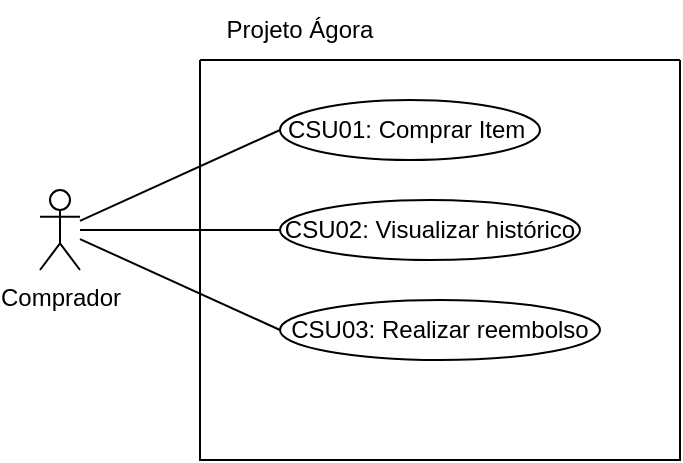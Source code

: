 <mxfile version="20.4.0" type="github" pages="3">
  <diagram id="rrkDkE5E40T_uh_sfdIn" name="CompradorUseCases">
    <mxGraphModel dx="1108" dy="482" grid="1" gridSize="10" guides="1" tooltips="1" connect="1" arrows="1" fold="1" page="1" pageScale="1" pageWidth="827" pageHeight="1169" math="0" shadow="0">
      <root>
        <mxCell id="0" />
        <mxCell id="1" parent="0" />
        <mxCell id="MyWpFqUBvWVRNcMNB60x-1" value="Comprador" style="shape=umlActor;verticalLabelPosition=bottom;verticalAlign=top;html=1;outlineConnect=0;" parent="1" vertex="1">
          <mxGeometry x="40" y="105" width="20" height="40" as="geometry" />
        </mxCell>
        <mxCell id="MyWpFqUBvWVRNcMNB60x-3" value="" style="swimlane;startSize=0;" parent="1" vertex="1">
          <mxGeometry x="120" y="40" width="240" height="200" as="geometry" />
        </mxCell>
        <mxCell id="MyWpFqUBvWVRNcMNB60x-10" value="CSU01: Comprar Item&amp;nbsp;" style="ellipse;whiteSpace=wrap;html=1;" parent="MyWpFqUBvWVRNcMNB60x-3" vertex="1">
          <mxGeometry x="40" y="20" width="130" height="30" as="geometry" />
        </mxCell>
        <mxCell id="MyWpFqUBvWVRNcMNB60x-15" value="CSU02: Visualizar histórico" style="ellipse;whiteSpace=wrap;html=1;" parent="MyWpFqUBvWVRNcMNB60x-3" vertex="1">
          <mxGeometry x="40" y="70" width="150" height="30" as="geometry" />
        </mxCell>
        <mxCell id="Q_TgrsyGTBNrr4Tatgzc-1" value="CSU03: Realizar reembolso" style="ellipse;whiteSpace=wrap;html=1;" parent="MyWpFqUBvWVRNcMNB60x-3" vertex="1">
          <mxGeometry x="40" y="120" width="160" height="30" as="geometry" />
        </mxCell>
        <mxCell id="MyWpFqUBvWVRNcMNB60x-9" value="Projeto Ágora" style="text;html=1;strokeColor=none;fillColor=none;align=center;verticalAlign=middle;whiteSpace=wrap;rounded=0;" parent="1" vertex="1">
          <mxGeometry x="120" y="10" width="100" height="30" as="geometry" />
        </mxCell>
        <mxCell id="MyWpFqUBvWVRNcMNB60x-11" value="" style="endArrow=none;html=1;rounded=0;entryX=0;entryY=0.5;entryDx=0;entryDy=0;" parent="1" source="MyWpFqUBvWVRNcMNB60x-1" target="MyWpFqUBvWVRNcMNB60x-10" edge="1">
          <mxGeometry width="50" height="50" relative="1" as="geometry">
            <mxPoint x="170" y="150" as="sourcePoint" />
            <mxPoint x="220" y="100" as="targetPoint" />
          </mxGeometry>
        </mxCell>
        <mxCell id="MyWpFqUBvWVRNcMNB60x-13" value="" style="endArrow=none;html=1;rounded=0;exitX=0;exitY=0.5;exitDx=0;exitDy=0;" parent="1" source="MyWpFqUBvWVRNcMNB60x-15" target="MyWpFqUBvWVRNcMNB60x-1" edge="1">
          <mxGeometry width="50" height="50" relative="1" as="geometry">
            <mxPoint x="160" y="100" as="sourcePoint" />
            <mxPoint x="50" y="50" as="targetPoint" />
          </mxGeometry>
        </mxCell>
        <mxCell id="Q_TgrsyGTBNrr4Tatgzc-4" value="" style="endArrow=none;html=1;rounded=0;exitX=0;exitY=0.5;exitDx=0;exitDy=0;" parent="1" source="Q_TgrsyGTBNrr4Tatgzc-1" target="MyWpFqUBvWVRNcMNB60x-1" edge="1">
          <mxGeometry width="50" height="50" relative="1" as="geometry">
            <mxPoint x="240" y="180" as="sourcePoint" />
            <mxPoint x="40" y="120" as="targetPoint" />
          </mxGeometry>
        </mxCell>
      </root>
    </mxGraphModel>
  </diagram>
  <diagram id="YgbZcGoNeetk5yWTW941" name="VendedorUseCase">
    <mxGraphModel dx="1108" dy="482" grid="1" gridSize="10" guides="1" tooltips="1" connect="1" arrows="1" fold="1" page="1" pageScale="1" pageWidth="827" pageHeight="1169" math="0" shadow="0">
      <root>
        <mxCell id="0" />
        <mxCell id="1" parent="0" />
        <mxCell id="fL1Wgi9M96XN7IhVNGbs-1" value="Vendedor" style="shape=umlActor;verticalLabelPosition=bottom;verticalAlign=top;html=1;outlineConnect=0;" parent="1" vertex="1">
          <mxGeometry x="30" y="120" width="30" height="60" as="geometry" />
        </mxCell>
        <mxCell id="fL1Wgi9M96XN7IhVNGbs-2" value="" style="whiteSpace=wrap;html=1;aspect=fixed;fillColor=none;" parent="1" vertex="1">
          <mxGeometry x="120" y="40" width="320" height="320" as="geometry" />
        </mxCell>
        <mxCell id="D7_sqQ1QvXnTQAAvOCPC-1" value="CSU06: Postar oferta" style="ellipse;whiteSpace=wrap;html=1;fillColor=none;" parent="1" vertex="1">
          <mxGeometry x="160" y="80" width="130" height="50" as="geometry" />
        </mxCell>
        <mxCell id="SgMtcw3tXn0fbScPWtu_-1" value="" style="endArrow=none;html=1;rounded=0;entryX=0;entryY=0.5;entryDx=0;entryDy=0;" parent="1" source="fL1Wgi9M96XN7IhVNGbs-1" target="D7_sqQ1QvXnTQAAvOCPC-1" edge="1">
          <mxGeometry width="50" height="50" relative="1" as="geometry">
            <mxPoint x="160" y="190" as="sourcePoint" />
            <mxPoint x="210" y="140" as="targetPoint" />
          </mxGeometry>
        </mxCell>
        <mxCell id="SgMtcw3tXn0fbScPWtu_-2" value="CSU07: Responder perguntas" style="ellipse;whiteSpace=wrap;html=1;fillColor=none;" parent="1" vertex="1">
          <mxGeometry x="160" y="140" width="180" height="50" as="geometry" />
        </mxCell>
        <mxCell id="SgMtcw3tXn0fbScPWtu_-3" value="" style="endArrow=none;html=1;rounded=0;exitX=0;exitY=0.5;exitDx=0;exitDy=0;" parent="1" source="SgMtcw3tXn0fbScPWtu_-2" target="fL1Wgi9M96XN7IhVNGbs-1" edge="1">
          <mxGeometry width="50" height="50" relative="1" as="geometry">
            <mxPoint x="160" y="190" as="sourcePoint" />
            <mxPoint x="210" y="140" as="targetPoint" />
          </mxGeometry>
        </mxCell>
        <mxCell id="SgMtcw3tXn0fbScPWtu_-4" value="CSU08: Retirada de saldo" style="ellipse;whiteSpace=wrap;html=1;fillColor=none;" parent="1" vertex="1">
          <mxGeometry x="160" y="200" width="160" height="50" as="geometry" />
        </mxCell>
        <mxCell id="SgMtcw3tXn0fbScPWtu_-5" value="" style="endArrow=none;html=1;rounded=0;entryX=0;entryY=0.5;entryDx=0;entryDy=0;" parent="1" source="fL1Wgi9M96XN7IhVNGbs-1" target="SgMtcw3tXn0fbScPWtu_-4" edge="1">
          <mxGeometry width="50" height="50" relative="1" as="geometry">
            <mxPoint x="150" y="230" as="sourcePoint" />
            <mxPoint x="200" y="180" as="targetPoint" />
          </mxGeometry>
        </mxCell>
        <mxCell id="SgMtcw3tXn0fbScPWtu_-6" value="Projeto Ágora" style="text;html=1;strokeColor=none;fillColor=none;align=center;verticalAlign=middle;whiteSpace=wrap;rounded=0;" parent="1" vertex="1">
          <mxGeometry x="120" y="10" width="90" height="30" as="geometry" />
        </mxCell>
        <mxCell id="cGkObw80GdSM_S5zPnrm-2" value="CSU09: Visualizar todas as vendas" style="ellipse;whiteSpace=wrap;html=1;fillColor=none;" parent="1" vertex="1">
          <mxGeometry x="160" y="260" width="200" height="40" as="geometry" />
        </mxCell>
        <mxCell id="cGkObw80GdSM_S5zPnrm-3" value="" style="endArrow=none;html=1;rounded=0;exitX=0;exitY=0.5;exitDx=0;exitDy=0;" parent="1" source="cGkObw80GdSM_S5zPnrm-2" target="fL1Wgi9M96XN7IhVNGbs-1" edge="1">
          <mxGeometry width="50" height="50" relative="1" as="geometry">
            <mxPoint x="140" y="250" as="sourcePoint" />
            <mxPoint x="190" y="200" as="targetPoint" />
          </mxGeometry>
        </mxCell>
      </root>
    </mxGraphModel>
  </diagram>
  <diagram id="paK83U_ZtDMXM7t8x7yQ" name="EspecialistaUseCases">
    <mxGraphModel dx="1563" dy="701" grid="1" gridSize="10" guides="1" tooltips="1" connect="1" arrows="1" fold="1" page="1" pageScale="1" pageWidth="827" pageHeight="1169" math="0" shadow="0">
      <root>
        <mxCell id="0" />
        <mxCell id="1" parent="0" />
        <mxCell id="k__TyBbboYCGXpk2sloh-1" value="Especialista" style="shape=umlActor;verticalLabelPosition=bottom;verticalAlign=top;html=1;outlineConnect=0;fillColor=none;" parent="1" vertex="1">
          <mxGeometry x="40" y="100" width="30" height="60" as="geometry" />
        </mxCell>
        <mxCell id="k__TyBbboYCGXpk2sloh-2" value="" style="whiteSpace=wrap;html=1;aspect=fixed;fillColor=none;" parent="1" vertex="1">
          <mxGeometry x="120" y="40" width="240" height="240" as="geometry" />
        </mxCell>
        <mxCell id="k__TyBbboYCGXpk2sloh-4" value="CSU10: Aceitar proposta" style="ellipse;whiteSpace=wrap;html=1;fillColor=none;" parent="1" vertex="1">
          <mxGeometry x="160" y="80" width="150" height="40" as="geometry" />
        </mxCell>
        <mxCell id="k__TyBbboYCGXpk2sloh-5" value="" style="endArrow=none;html=1;rounded=0;entryX=0;entryY=0.5;entryDx=0;entryDy=0;" parent="1" source="k__TyBbboYCGXpk2sloh-1" target="k__TyBbboYCGXpk2sloh-4" edge="1">
          <mxGeometry width="50" height="50" relative="1" as="geometry">
            <mxPoint x="190" y="170" as="sourcePoint" />
            <mxPoint x="240" y="120" as="targetPoint" />
          </mxGeometry>
        </mxCell>
        <mxCell id="k__TyBbboYCGXpk2sloh-6" value="CSU11: Avaliar produto" style="ellipse;whiteSpace=wrap;html=1;fillColor=none;" parent="1" vertex="1">
          <mxGeometry x="160" y="130" width="140" height="40" as="geometry" />
        </mxCell>
        <mxCell id="k__TyBbboYCGXpk2sloh-7" value="" style="endArrow=none;html=1;rounded=0;entryX=0;entryY=0.5;entryDx=0;entryDy=0;" parent="1" source="k__TyBbboYCGXpk2sloh-1" target="k__TyBbboYCGXpk2sloh-6" edge="1">
          <mxGeometry width="50" height="50" relative="1" as="geometry">
            <mxPoint x="190" y="170" as="sourcePoint" />
            <mxPoint x="240" y="120" as="targetPoint" />
          </mxGeometry>
        </mxCell>
        <mxCell id="k__TyBbboYCGXpk2sloh-8" value="CSU12: Retirar Saldo" style="ellipse;whiteSpace=wrap;html=1;fillColor=none;" parent="1" vertex="1">
          <mxGeometry x="160" y="180" width="130" height="40" as="geometry" />
        </mxCell>
        <mxCell id="k__TyBbboYCGXpk2sloh-9" value="" style="endArrow=none;html=1;rounded=0;exitX=0;exitY=0.411;exitDx=0;exitDy=0;exitPerimeter=0;" parent="1" source="k__TyBbboYCGXpk2sloh-8" target="k__TyBbboYCGXpk2sloh-1" edge="1">
          <mxGeometry width="50" height="50" relative="1" as="geometry">
            <mxPoint x="170" y="200" as="sourcePoint" />
            <mxPoint x="220" y="150" as="targetPoint" />
          </mxGeometry>
        </mxCell>
        <mxCell id="k__TyBbboYCGXpk2sloh-11" value="Projeto Ágora" style="text;html=1;strokeColor=none;fillColor=none;align=center;verticalAlign=middle;whiteSpace=wrap;rounded=0;" parent="1" vertex="1">
          <mxGeometry x="120" y="10" width="90" height="30" as="geometry" />
        </mxCell>
      </root>
    </mxGraphModel>
  </diagram>
</mxfile>
